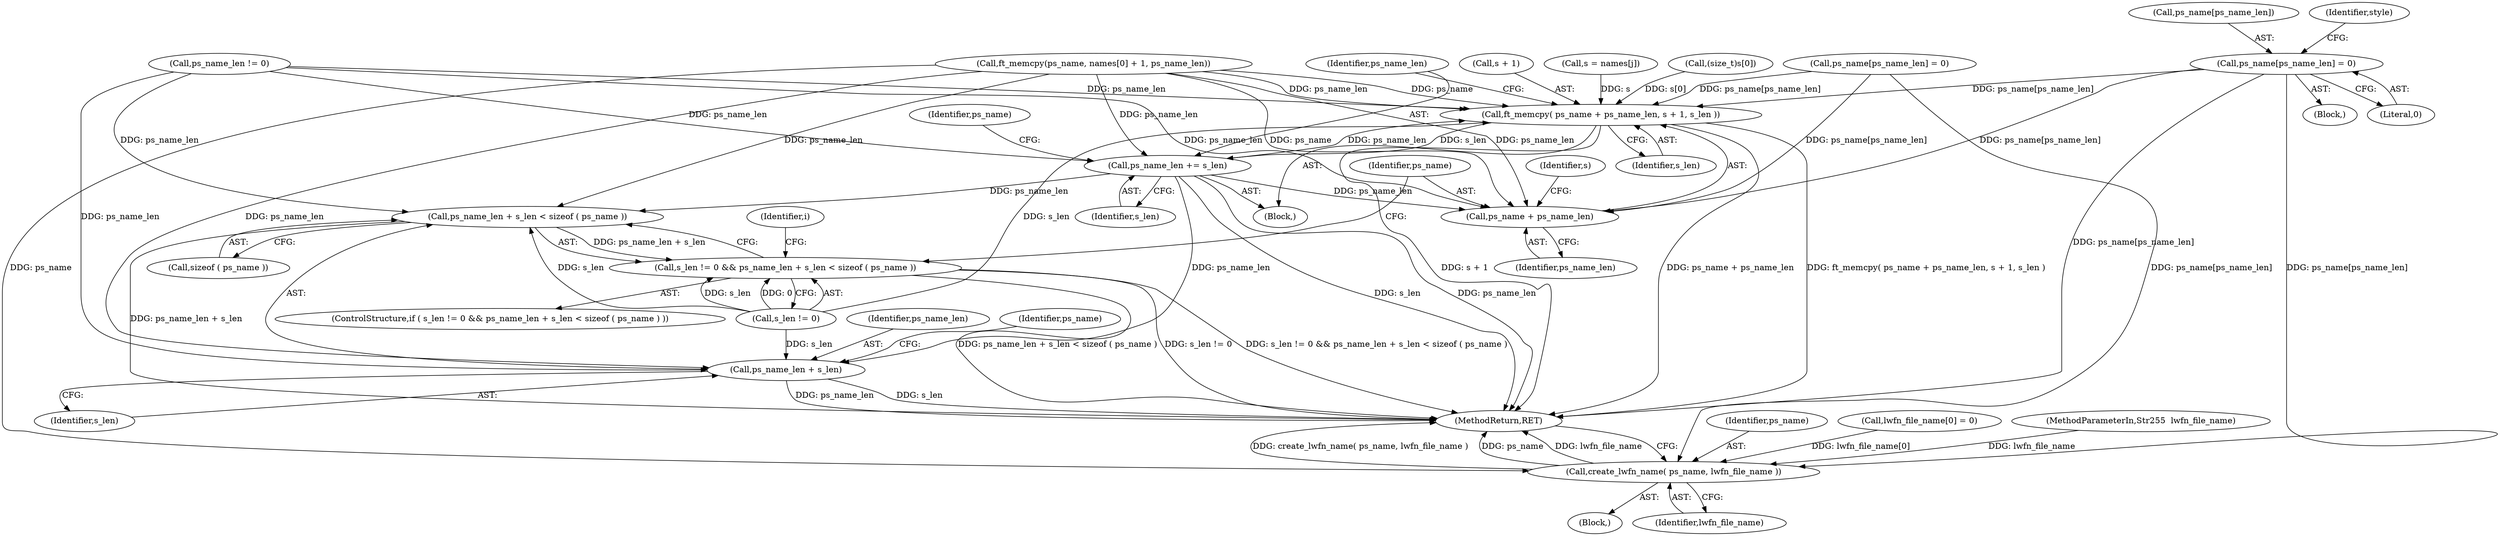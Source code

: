 digraph "0_savannah_18a8f0d9943369449bc4de92d411c78fb08d616c@array" {
"1000295" [label="(Call,ps_name[ps_name_len] = 0)"];
"1000385" [label="(Call,ft_memcpy( ps_name + ps_name_len, s + 1, s_len ))"];
"1000393" [label="(Call,ps_name_len += s_len)"];
"1000378" [label="(Call,ps_name_len + s_len < sizeof ( ps_name ))"];
"1000374" [label="(Call,s_len != 0 && ps_name_len + s_len < sizeof ( ps_name ))"];
"1000379" [label="(Call,ps_name_len + s_len)"];
"1000386" [label="(Call,ps_name + ps_name_len)"];
"1000401" [label="(Call,create_lwfn_name( ps_name, lwfn_file_name ))"];
"1000379" [label="(Call,ps_name_len + s_len)"];
"1000383" [label="(Identifier,ps_name)"];
"1000381" [label="(Identifier,s_len)"];
"1000394" [label="(Identifier,ps_name_len)"];
"1000393" [label="(Call,ps_name_len += s_len)"];
"1000382" [label="(Call,sizeof ( ps_name ))"];
"1000282" [label="(Call,ft_memcpy(ps_name, names[0] + 1, ps_name_len))"];
"1000281" [label="(Block,)"];
"1000296" [label="(Call,ps_name[ps_name_len])"];
"1000305" [label="(Identifier,style)"];
"1000373" [label="(ControlStructure,if ( s_len != 0 && ps_name_len + s_len < sizeof ( ps_name ) ))"];
"1000402" [label="(Identifier,ps_name)"];
"1000358" [label="(Call,s = names[j])"];
"1000299" [label="(Literal,0)"];
"1000380" [label="(Identifier,ps_name_len)"];
"1000401" [label="(Call,create_lwfn_name( ps_name, lwfn_file_name ))"];
"1000202" [label="(Block,)"];
"1000375" [label="(Call,s_len != 0)"];
"1000122" [label="(Call,lwfn_file_name[0] = 0)"];
"1000395" [label="(Identifier,s_len)"];
"1000378" [label="(Call,ps_name_len + s_len < sizeof ( ps_name ))"];
"1000404" [label="(MethodReturn,RET)"];
"1000386" [label="(Call,ps_name + ps_name_len)"];
"1000388" [label="(Identifier,ps_name_len)"];
"1000390" [label="(Identifier,s)"];
"1000403" [label="(Identifier,lwfn_file_name)"];
"1000384" [label="(Block,)"];
"1000374" [label="(Call,s_len != 0 && ps_name_len + s_len < sizeof ( ps_name ))"];
"1000392" [label="(Identifier,s_len)"];
"1000108" [label="(MethodParameterIn,Str255  lwfn_file_name)"];
"1000398" [label="(Identifier,ps_name)"];
"1000368" [label="(Call,(size_t)s[0])"];
"1000387" [label="(Identifier,ps_name)"];
"1000341" [label="(Identifier,i)"];
"1000385" [label="(Call,ft_memcpy( ps_name + ps_name_len, s + 1, s_len ))"];
"1000396" [label="(Call,ps_name[ps_name_len] = 0)"];
"1000295" [label="(Call,ps_name[ps_name_len] = 0)"];
"1000389" [label="(Call,s + 1)"];
"1000278" [label="(Call,ps_name_len != 0)"];
"1000295" -> "1000281"  [label="AST: "];
"1000295" -> "1000299"  [label="CFG: "];
"1000296" -> "1000295"  [label="AST: "];
"1000299" -> "1000295"  [label="AST: "];
"1000305" -> "1000295"  [label="CFG: "];
"1000295" -> "1000404"  [label="DDG: ps_name[ps_name_len]"];
"1000295" -> "1000385"  [label="DDG: ps_name[ps_name_len]"];
"1000295" -> "1000386"  [label="DDG: ps_name[ps_name_len]"];
"1000295" -> "1000401"  [label="DDG: ps_name[ps_name_len]"];
"1000385" -> "1000384"  [label="AST: "];
"1000385" -> "1000392"  [label="CFG: "];
"1000386" -> "1000385"  [label="AST: "];
"1000389" -> "1000385"  [label="AST: "];
"1000392" -> "1000385"  [label="AST: "];
"1000394" -> "1000385"  [label="CFG: "];
"1000385" -> "1000404"  [label="DDG: s + 1"];
"1000385" -> "1000404"  [label="DDG: ps_name + ps_name_len"];
"1000385" -> "1000404"  [label="DDG: ft_memcpy( ps_name + ps_name_len, s + 1, s_len )"];
"1000396" -> "1000385"  [label="DDG: ps_name[ps_name_len]"];
"1000282" -> "1000385"  [label="DDG: ps_name"];
"1000282" -> "1000385"  [label="DDG: ps_name_len"];
"1000393" -> "1000385"  [label="DDG: ps_name_len"];
"1000278" -> "1000385"  [label="DDG: ps_name_len"];
"1000368" -> "1000385"  [label="DDG: s[0]"];
"1000358" -> "1000385"  [label="DDG: s"];
"1000375" -> "1000385"  [label="DDG: s_len"];
"1000385" -> "1000393"  [label="DDG: s_len"];
"1000393" -> "1000384"  [label="AST: "];
"1000393" -> "1000395"  [label="CFG: "];
"1000394" -> "1000393"  [label="AST: "];
"1000395" -> "1000393"  [label="AST: "];
"1000398" -> "1000393"  [label="CFG: "];
"1000393" -> "1000404"  [label="DDG: ps_name_len"];
"1000393" -> "1000404"  [label="DDG: s_len"];
"1000393" -> "1000378"  [label="DDG: ps_name_len"];
"1000393" -> "1000379"  [label="DDG: ps_name_len"];
"1000393" -> "1000386"  [label="DDG: ps_name_len"];
"1000278" -> "1000393"  [label="DDG: ps_name_len"];
"1000282" -> "1000393"  [label="DDG: ps_name_len"];
"1000378" -> "1000374"  [label="AST: "];
"1000378" -> "1000382"  [label="CFG: "];
"1000379" -> "1000378"  [label="AST: "];
"1000382" -> "1000378"  [label="AST: "];
"1000374" -> "1000378"  [label="CFG: "];
"1000378" -> "1000404"  [label="DDG: ps_name_len + s_len"];
"1000378" -> "1000374"  [label="DDG: ps_name_len + s_len"];
"1000278" -> "1000378"  [label="DDG: ps_name_len"];
"1000282" -> "1000378"  [label="DDG: ps_name_len"];
"1000375" -> "1000378"  [label="DDG: s_len"];
"1000374" -> "1000373"  [label="AST: "];
"1000374" -> "1000375"  [label="CFG: "];
"1000375" -> "1000374"  [label="AST: "];
"1000387" -> "1000374"  [label="CFG: "];
"1000341" -> "1000374"  [label="CFG: "];
"1000374" -> "1000404"  [label="DDG: s_len != 0"];
"1000374" -> "1000404"  [label="DDG: ps_name_len + s_len < sizeof ( ps_name )"];
"1000374" -> "1000404"  [label="DDG: s_len != 0 && ps_name_len + s_len < sizeof ( ps_name )"];
"1000375" -> "1000374"  [label="DDG: s_len"];
"1000375" -> "1000374"  [label="DDG: 0"];
"1000379" -> "1000381"  [label="CFG: "];
"1000380" -> "1000379"  [label="AST: "];
"1000381" -> "1000379"  [label="AST: "];
"1000383" -> "1000379"  [label="CFG: "];
"1000379" -> "1000404"  [label="DDG: ps_name_len"];
"1000379" -> "1000404"  [label="DDG: s_len"];
"1000278" -> "1000379"  [label="DDG: ps_name_len"];
"1000282" -> "1000379"  [label="DDG: ps_name_len"];
"1000375" -> "1000379"  [label="DDG: s_len"];
"1000386" -> "1000388"  [label="CFG: "];
"1000387" -> "1000386"  [label="AST: "];
"1000388" -> "1000386"  [label="AST: "];
"1000390" -> "1000386"  [label="CFG: "];
"1000396" -> "1000386"  [label="DDG: ps_name[ps_name_len]"];
"1000282" -> "1000386"  [label="DDG: ps_name"];
"1000282" -> "1000386"  [label="DDG: ps_name_len"];
"1000278" -> "1000386"  [label="DDG: ps_name_len"];
"1000401" -> "1000202"  [label="AST: "];
"1000401" -> "1000403"  [label="CFG: "];
"1000402" -> "1000401"  [label="AST: "];
"1000403" -> "1000401"  [label="AST: "];
"1000404" -> "1000401"  [label="CFG: "];
"1000401" -> "1000404"  [label="DDG: create_lwfn_name( ps_name, lwfn_file_name )"];
"1000401" -> "1000404"  [label="DDG: ps_name"];
"1000401" -> "1000404"  [label="DDG: lwfn_file_name"];
"1000396" -> "1000401"  [label="DDG: ps_name[ps_name_len]"];
"1000282" -> "1000401"  [label="DDG: ps_name"];
"1000122" -> "1000401"  [label="DDG: lwfn_file_name[0]"];
"1000108" -> "1000401"  [label="DDG: lwfn_file_name"];
}
